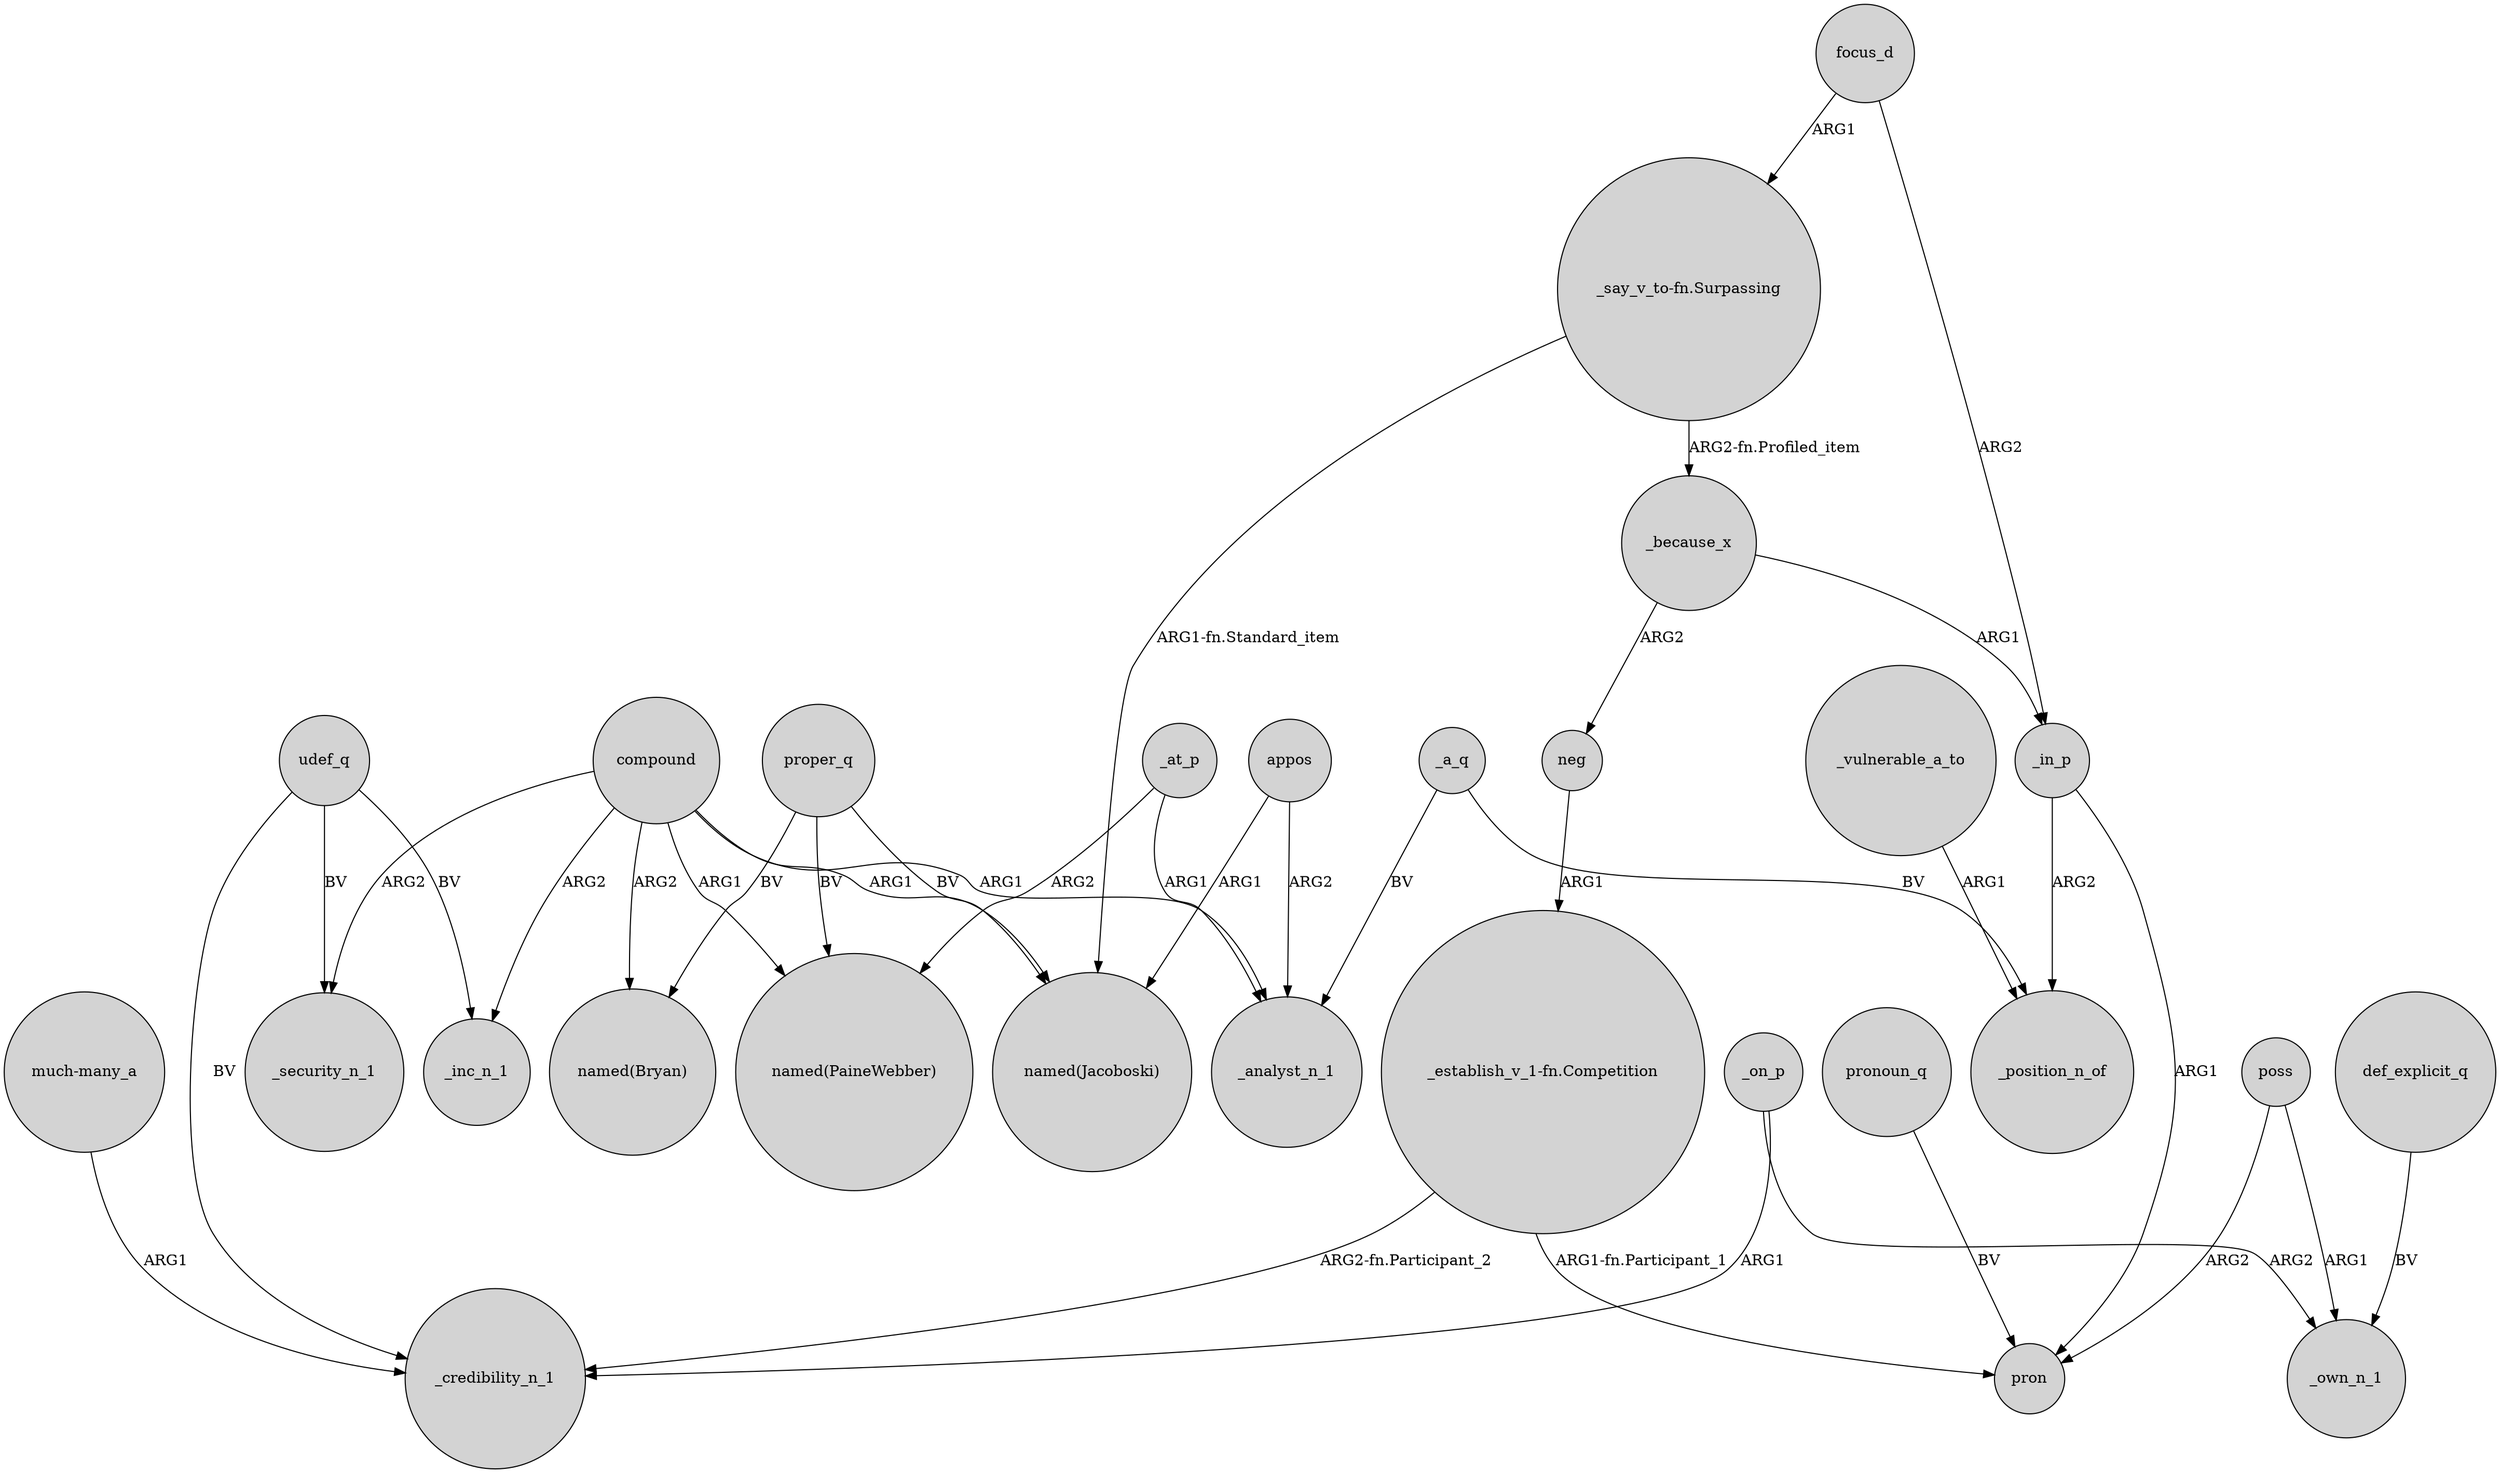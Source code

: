 digraph {
	node [shape=circle style=filled]
	_in_p -> pron [label=ARG1]
	proper_q -> "named(Bryan)" [label=BV]
	_because_x -> _in_p [label=ARG1]
	_in_p -> _position_n_of [label=ARG2]
	"_establish_v_1-fn.Competition" -> _credibility_n_1 [label="ARG2-fn.Participant_2"]
	proper_q -> "named(Jacoboski)" [label=BV]
	udef_q -> _credibility_n_1 [label=BV]
	udef_q -> _security_n_1 [label=BV]
	proper_q -> "named(PaineWebber)" [label=BV]
	poss -> _own_n_1 [label=ARG1]
	_a_q -> _analyst_n_1 [label=BV]
	"_say_v_to-fn.Surpassing" -> "named(Jacoboski)" [label="ARG1-fn.Standard_item"]
	pronoun_q -> pron [label=BV]
	udef_q -> _inc_n_1 [label=BV]
	poss -> pron [label=ARG2]
	_at_p -> "named(PaineWebber)" [label=ARG2]
	_at_p -> _analyst_n_1 [label=ARG1]
	_on_p -> _own_n_1 [label=ARG2]
	compound -> _inc_n_1 [label=ARG2]
	appos -> _analyst_n_1 [label=ARG2]
	compound -> _analyst_n_1 [label=ARG1]
	_on_p -> _credibility_n_1 [label=ARG1]
	"much-many_a" -> _credibility_n_1 [label=ARG1]
	compound -> "named(Jacoboski)" [label=ARG1]
	focus_d -> _in_p [label=ARG2]
	def_explicit_q -> _own_n_1 [label=BV]
	"_say_v_to-fn.Surpassing" -> _because_x [label="ARG2-fn.Profiled_item"]
	appos -> "named(Jacoboski)" [label=ARG1]
	focus_d -> "_say_v_to-fn.Surpassing" [label=ARG1]
	compound -> "named(PaineWebber)" [label=ARG1]
	neg -> "_establish_v_1-fn.Competition" [label=ARG1]
	compound -> _security_n_1 [label=ARG2]
	"_establish_v_1-fn.Competition" -> pron [label="ARG1-fn.Participant_1"]
	_vulnerable_a_to -> _position_n_of [label=ARG1]
	compound -> "named(Bryan)" [label=ARG2]
	_because_x -> neg [label=ARG2]
	_a_q -> _position_n_of [label=BV]
}
